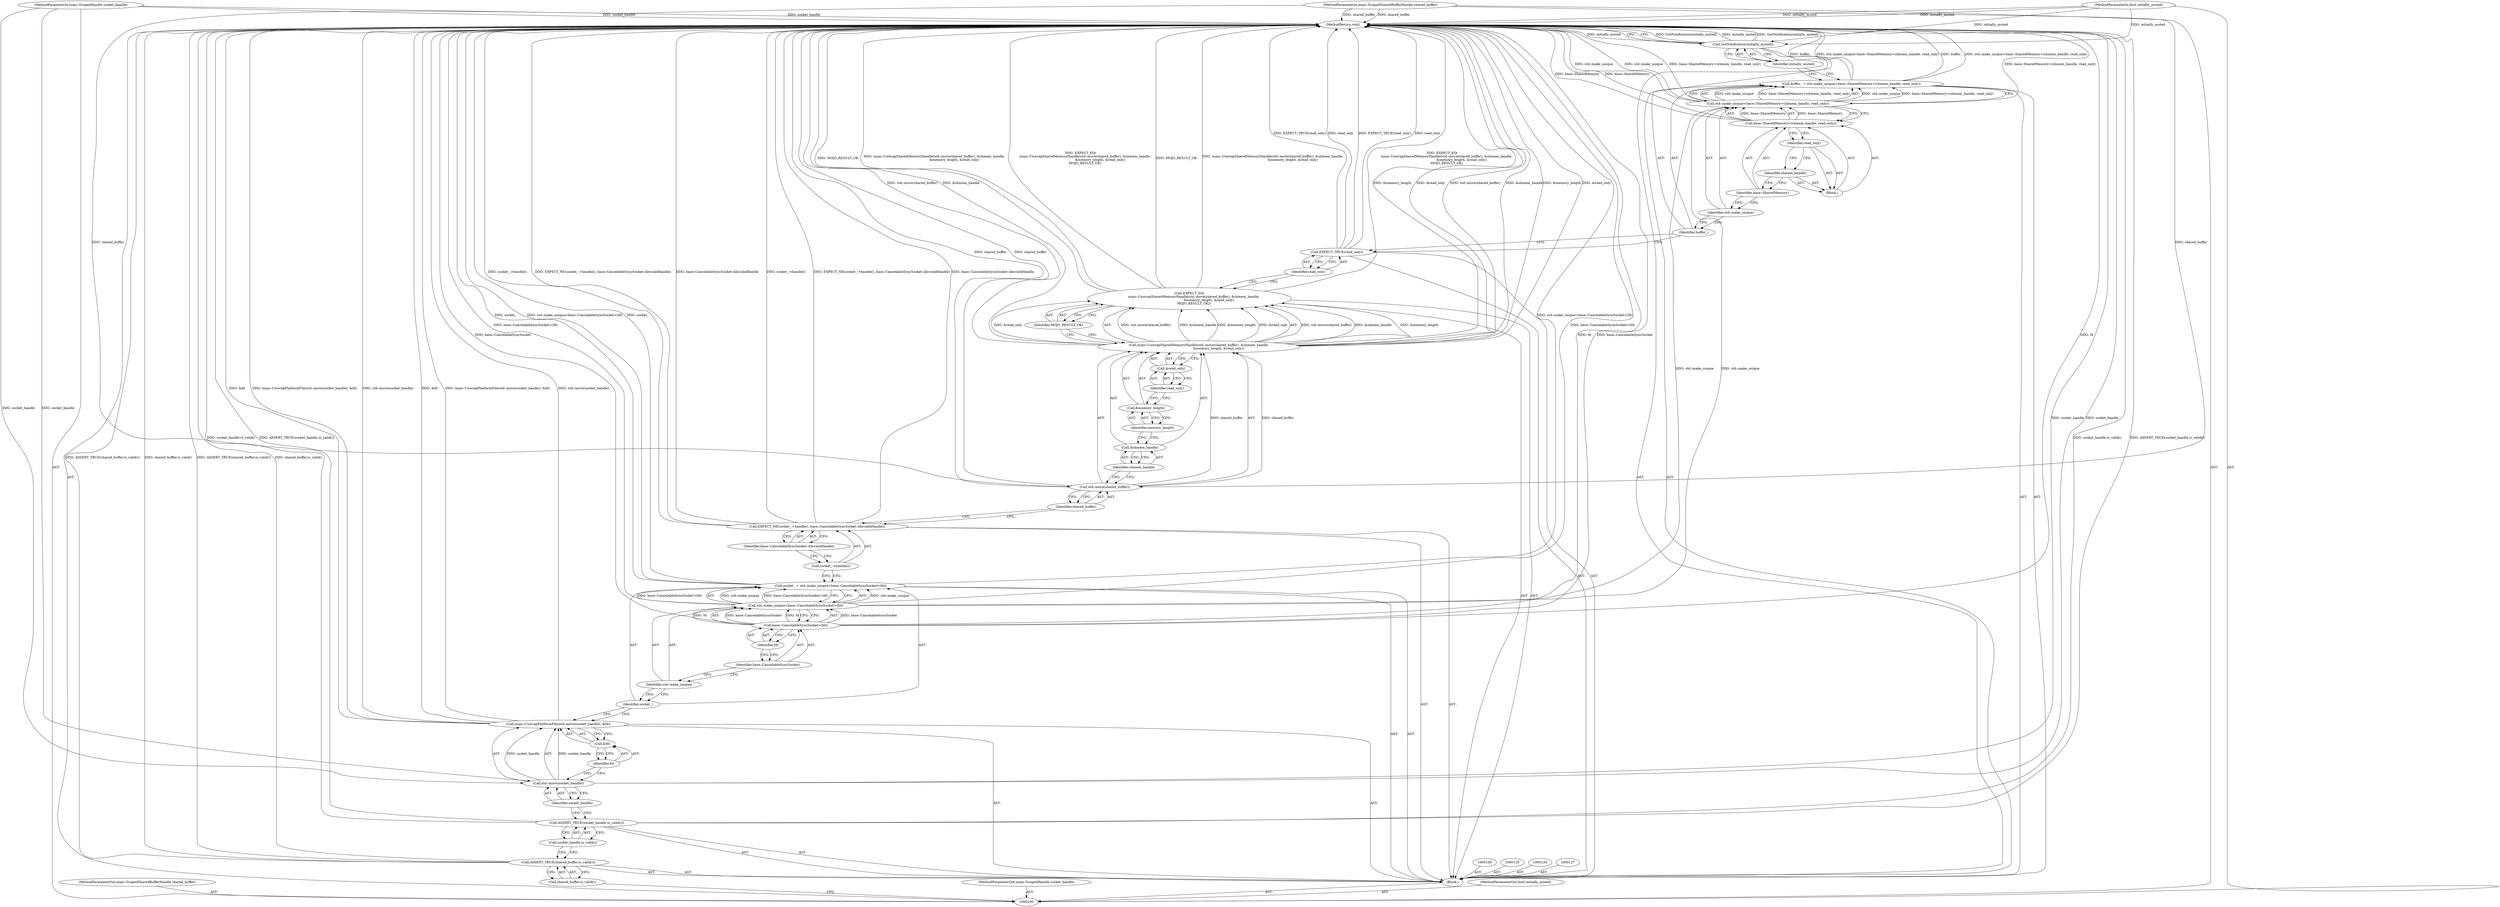digraph "1_Chrome_673ce95d481ea9368c4d4d43ac756ba1d6d9e608_27" {
"1000101" [label="(MethodParameterIn,mojo::ScopedSharedBufferHandle shared_buffer)"];
"1000228" [label="(MethodParameterOut,mojo::ScopedSharedBufferHandle shared_buffer)"];
"1000152" [label="(MethodReturn,void)"];
"1000123" [label="(Call,socket_->handle())"];
"1000124" [label="(Identifier,base::CancelableSyncSocket::kInvalidHandle)"];
"1000122" [label="(Call,EXPECT_NE(socket_->handle(), base::CancelableSyncSocket::kInvalidHandle))"];
"1000128" [label="(Call,EXPECT_EQ(\n         mojo::UnwrapSharedMemoryHandle(std::move(shared_buffer), &shmem_handle,\n                                       &memory_length, &read_only),\n         MOJO_RESULT_OK))"];
"1000130" [label="(Call,std::move(shared_buffer))"];
"1000131" [label="(Identifier,shared_buffer)"];
"1000132" [label="(Call,&shmem_handle)"];
"1000133" [label="(Identifier,shmem_handle)"];
"1000129" [label="(Call,mojo::UnwrapSharedMemoryHandle(std::move(shared_buffer), &shmem_handle,\n                                       &memory_length, &read_only))"];
"1000134" [label="(Call,&memory_length)"];
"1000135" [label="(Identifier,memory_length)"];
"1000136" [label="(Call,&read_only)"];
"1000137" [label="(Identifier,read_only)"];
"1000138" [label="(Identifier,MOJO_RESULT_OK)"];
"1000140" [label="(Identifier,read_only)"];
"1000139" [label="(Call,EXPECT_TRUE(read_only))"];
"1000102" [label="(MethodParameterIn,mojo::ScopedHandle socket_handle)"];
"1000229" [label="(MethodParameterOut,mojo::ScopedHandle socket_handle)"];
"1000143" [label="(Call,std::make_unique<base::SharedMemory>(shmem_handle, read_only))"];
"1000144" [label="(Identifier,std::make_unique)"];
"1000145" [label="(Call,base::SharedMemory>(shmem_handle, read_only))"];
"1000146" [label="(Identifier,base::SharedMemory)"];
"1000141" [label="(Call,buffer_ = std::make_unique<base::SharedMemory>(shmem_handle, read_only))"];
"1000142" [label="(Identifier,buffer_)"];
"1000147" [label="(Block,)"];
"1000148" [label="(Identifier,shmem_handle)"];
"1000149" [label="(Identifier,read_only)"];
"1000151" [label="(Identifier,initially_muted)"];
"1000150" [label="(Call,GotNotification(initially_muted))"];
"1000103" [label="(MethodParameterIn,bool initially_muted)"];
"1000230" [label="(MethodParameterOut,bool initially_muted)"];
"1000104" [label="(Block,)"];
"1000106" [label="(Call,shared_buffer.is_valid())"];
"1000105" [label="(Call,ASSERT_TRUE(shared_buffer.is_valid()))"];
"1000108" [label="(Call,socket_handle.is_valid())"];
"1000107" [label="(Call,ASSERT_TRUE(socket_handle.is_valid()))"];
"1000111" [label="(Call,std::move(socket_handle))"];
"1000112" [label="(Identifier,socket_handle)"];
"1000110" [label="(Call,mojo::UnwrapPlatformFile(std::move(socket_handle), &fd))"];
"1000113" [label="(Call,&fd)"];
"1000114" [label="(Identifier,fd)"];
"1000117" [label="(Call,std::make_unique<base::CancelableSyncSocket>(fd))"];
"1000118" [label="(Identifier,std::make_unique)"];
"1000119" [label="(Call,base::CancelableSyncSocket>(fd))"];
"1000120" [label="(Identifier,base::CancelableSyncSocket)"];
"1000115" [label="(Call,socket_ = std::make_unique<base::CancelableSyncSocket>(fd))"];
"1000116" [label="(Identifier,socket_)"];
"1000121" [label="(Identifier,fd)"];
"1000101" -> "1000100"  [label="AST: "];
"1000101" -> "1000152"  [label="DDG: shared_buffer"];
"1000101" -> "1000130"  [label="DDG: shared_buffer"];
"1000228" -> "1000100"  [label="AST: "];
"1000152" -> "1000100"  [label="AST: "];
"1000152" -> "1000150"  [label="CFG: "];
"1000115" -> "1000152"  [label="DDG: std::make_unique<base::CancelableSyncSocket>(fd)"];
"1000115" -> "1000152"  [label="DDG: socket_"];
"1000129" -> "1000152"  [label="DDG: std::move(shared_buffer)"];
"1000129" -> "1000152"  [label="DDG: &shmem_handle"];
"1000129" -> "1000152"  [label="DDG: &memory_length"];
"1000129" -> "1000152"  [label="DDG: &read_only"];
"1000141" -> "1000152"  [label="DDG: buffer_"];
"1000141" -> "1000152"  [label="DDG: std::make_unique<base::SharedMemory>(shmem_handle, read_only)"];
"1000107" -> "1000152"  [label="DDG: socket_handle.is_valid()"];
"1000107" -> "1000152"  [label="DDG: ASSERT_TRUE(socket_handle.is_valid())"];
"1000105" -> "1000152"  [label="DDG: ASSERT_TRUE(shared_buffer.is_valid())"];
"1000105" -> "1000152"  [label="DDG: shared_buffer.is_valid()"];
"1000139" -> "1000152"  [label="DDG: read_only"];
"1000139" -> "1000152"  [label="DDG: EXPECT_TRUE(read_only)"];
"1000150" -> "1000152"  [label="DDG: GotNotification(initially_muted)"];
"1000150" -> "1000152"  [label="DDG: initially_muted"];
"1000117" -> "1000152"  [label="DDG: base::CancelableSyncSocket>(fd)"];
"1000145" -> "1000152"  [label="DDG: base::SharedMemory"];
"1000122" -> "1000152"  [label="DDG: socket_->handle()"];
"1000122" -> "1000152"  [label="DDG: EXPECT_NE(socket_->handle(), base::CancelableSyncSocket::kInvalidHandle)"];
"1000122" -> "1000152"  [label="DDG: base::CancelableSyncSocket::kInvalidHandle"];
"1000128" -> "1000152"  [label="DDG: mojo::UnwrapSharedMemoryHandle(std::move(shared_buffer), &shmem_handle,\n                                       &memory_length, &read_only)"];
"1000128" -> "1000152"  [label="DDG: EXPECT_EQ(\n         mojo::UnwrapSharedMemoryHandle(std::move(shared_buffer), &shmem_handle,\n                                       &memory_length, &read_only),\n         MOJO_RESULT_OK)"];
"1000128" -> "1000152"  [label="DDG: MOJO_RESULT_OK"];
"1000103" -> "1000152"  [label="DDG: initially_muted"];
"1000143" -> "1000152"  [label="DDG: std::make_unique"];
"1000143" -> "1000152"  [label="DDG: base::SharedMemory>(shmem_handle, read_only)"];
"1000119" -> "1000152"  [label="DDG: fd"];
"1000119" -> "1000152"  [label="DDG: base::CancelableSyncSocket"];
"1000102" -> "1000152"  [label="DDG: socket_handle"];
"1000111" -> "1000152"  [label="DDG: socket_handle"];
"1000110" -> "1000152"  [label="DDG: &fd"];
"1000110" -> "1000152"  [label="DDG: mojo::UnwrapPlatformFile(std::move(socket_handle), &fd)"];
"1000110" -> "1000152"  [label="DDG: std::move(socket_handle)"];
"1000101" -> "1000152"  [label="DDG: shared_buffer"];
"1000130" -> "1000152"  [label="DDG: shared_buffer"];
"1000123" -> "1000122"  [label="AST: "];
"1000123" -> "1000115"  [label="CFG: "];
"1000124" -> "1000123"  [label="CFG: "];
"1000124" -> "1000122"  [label="AST: "];
"1000124" -> "1000123"  [label="CFG: "];
"1000122" -> "1000124"  [label="CFG: "];
"1000122" -> "1000104"  [label="AST: "];
"1000122" -> "1000124"  [label="CFG: "];
"1000123" -> "1000122"  [label="AST: "];
"1000124" -> "1000122"  [label="AST: "];
"1000131" -> "1000122"  [label="CFG: "];
"1000122" -> "1000152"  [label="DDG: socket_->handle()"];
"1000122" -> "1000152"  [label="DDG: EXPECT_NE(socket_->handle(), base::CancelableSyncSocket::kInvalidHandle)"];
"1000122" -> "1000152"  [label="DDG: base::CancelableSyncSocket::kInvalidHandle"];
"1000128" -> "1000104"  [label="AST: "];
"1000128" -> "1000138"  [label="CFG: "];
"1000129" -> "1000128"  [label="AST: "];
"1000138" -> "1000128"  [label="AST: "];
"1000140" -> "1000128"  [label="CFG: "];
"1000128" -> "1000152"  [label="DDG: mojo::UnwrapSharedMemoryHandle(std::move(shared_buffer), &shmem_handle,\n                                       &memory_length, &read_only)"];
"1000128" -> "1000152"  [label="DDG: EXPECT_EQ(\n         mojo::UnwrapSharedMemoryHandle(std::move(shared_buffer), &shmem_handle,\n                                       &memory_length, &read_only),\n         MOJO_RESULT_OK)"];
"1000128" -> "1000152"  [label="DDG: MOJO_RESULT_OK"];
"1000129" -> "1000128"  [label="DDG: std::move(shared_buffer)"];
"1000129" -> "1000128"  [label="DDG: &shmem_handle"];
"1000129" -> "1000128"  [label="DDG: &memory_length"];
"1000129" -> "1000128"  [label="DDG: &read_only"];
"1000130" -> "1000129"  [label="AST: "];
"1000130" -> "1000131"  [label="CFG: "];
"1000131" -> "1000130"  [label="AST: "];
"1000133" -> "1000130"  [label="CFG: "];
"1000130" -> "1000152"  [label="DDG: shared_buffer"];
"1000130" -> "1000129"  [label="DDG: shared_buffer"];
"1000101" -> "1000130"  [label="DDG: shared_buffer"];
"1000131" -> "1000130"  [label="AST: "];
"1000131" -> "1000122"  [label="CFG: "];
"1000130" -> "1000131"  [label="CFG: "];
"1000132" -> "1000129"  [label="AST: "];
"1000132" -> "1000133"  [label="CFG: "];
"1000133" -> "1000132"  [label="AST: "];
"1000135" -> "1000132"  [label="CFG: "];
"1000133" -> "1000132"  [label="AST: "];
"1000133" -> "1000130"  [label="CFG: "];
"1000132" -> "1000133"  [label="CFG: "];
"1000129" -> "1000128"  [label="AST: "];
"1000129" -> "1000136"  [label="CFG: "];
"1000130" -> "1000129"  [label="AST: "];
"1000132" -> "1000129"  [label="AST: "];
"1000134" -> "1000129"  [label="AST: "];
"1000136" -> "1000129"  [label="AST: "];
"1000138" -> "1000129"  [label="CFG: "];
"1000129" -> "1000152"  [label="DDG: std::move(shared_buffer)"];
"1000129" -> "1000152"  [label="DDG: &shmem_handle"];
"1000129" -> "1000152"  [label="DDG: &memory_length"];
"1000129" -> "1000152"  [label="DDG: &read_only"];
"1000129" -> "1000128"  [label="DDG: std::move(shared_buffer)"];
"1000129" -> "1000128"  [label="DDG: &shmem_handle"];
"1000129" -> "1000128"  [label="DDG: &memory_length"];
"1000129" -> "1000128"  [label="DDG: &read_only"];
"1000130" -> "1000129"  [label="DDG: shared_buffer"];
"1000134" -> "1000129"  [label="AST: "];
"1000134" -> "1000135"  [label="CFG: "];
"1000135" -> "1000134"  [label="AST: "];
"1000137" -> "1000134"  [label="CFG: "];
"1000135" -> "1000134"  [label="AST: "];
"1000135" -> "1000132"  [label="CFG: "];
"1000134" -> "1000135"  [label="CFG: "];
"1000136" -> "1000129"  [label="AST: "];
"1000136" -> "1000137"  [label="CFG: "];
"1000137" -> "1000136"  [label="AST: "];
"1000129" -> "1000136"  [label="CFG: "];
"1000137" -> "1000136"  [label="AST: "];
"1000137" -> "1000134"  [label="CFG: "];
"1000136" -> "1000137"  [label="CFG: "];
"1000138" -> "1000128"  [label="AST: "];
"1000138" -> "1000129"  [label="CFG: "];
"1000128" -> "1000138"  [label="CFG: "];
"1000140" -> "1000139"  [label="AST: "];
"1000140" -> "1000128"  [label="CFG: "];
"1000139" -> "1000140"  [label="CFG: "];
"1000139" -> "1000104"  [label="AST: "];
"1000139" -> "1000140"  [label="CFG: "];
"1000140" -> "1000139"  [label="AST: "];
"1000142" -> "1000139"  [label="CFG: "];
"1000139" -> "1000152"  [label="DDG: read_only"];
"1000139" -> "1000152"  [label="DDG: EXPECT_TRUE(read_only)"];
"1000102" -> "1000100"  [label="AST: "];
"1000102" -> "1000152"  [label="DDG: socket_handle"];
"1000102" -> "1000111"  [label="DDG: socket_handle"];
"1000229" -> "1000100"  [label="AST: "];
"1000143" -> "1000141"  [label="AST: "];
"1000143" -> "1000145"  [label="CFG: "];
"1000144" -> "1000143"  [label="AST: "];
"1000145" -> "1000143"  [label="AST: "];
"1000141" -> "1000143"  [label="CFG: "];
"1000143" -> "1000152"  [label="DDG: std::make_unique"];
"1000143" -> "1000152"  [label="DDG: base::SharedMemory>(shmem_handle, read_only)"];
"1000143" -> "1000141"  [label="DDG: std::make_unique"];
"1000143" -> "1000141"  [label="DDG: base::SharedMemory>(shmem_handle, read_only)"];
"1000117" -> "1000143"  [label="DDG: std::make_unique"];
"1000145" -> "1000143"  [label="DDG: base::SharedMemory"];
"1000144" -> "1000143"  [label="AST: "];
"1000144" -> "1000142"  [label="CFG: "];
"1000146" -> "1000144"  [label="CFG: "];
"1000145" -> "1000143"  [label="AST: "];
"1000145" -> "1000149"  [label="CFG: "];
"1000146" -> "1000145"  [label="AST: "];
"1000147" -> "1000145"  [label="AST: "];
"1000143" -> "1000145"  [label="CFG: "];
"1000145" -> "1000152"  [label="DDG: base::SharedMemory"];
"1000145" -> "1000143"  [label="DDG: base::SharedMemory"];
"1000146" -> "1000145"  [label="AST: "];
"1000146" -> "1000144"  [label="CFG: "];
"1000148" -> "1000146"  [label="CFG: "];
"1000141" -> "1000104"  [label="AST: "];
"1000141" -> "1000143"  [label="CFG: "];
"1000142" -> "1000141"  [label="AST: "];
"1000143" -> "1000141"  [label="AST: "];
"1000151" -> "1000141"  [label="CFG: "];
"1000141" -> "1000152"  [label="DDG: buffer_"];
"1000141" -> "1000152"  [label="DDG: std::make_unique<base::SharedMemory>(shmem_handle, read_only)"];
"1000143" -> "1000141"  [label="DDG: std::make_unique"];
"1000143" -> "1000141"  [label="DDG: base::SharedMemory>(shmem_handle, read_only)"];
"1000142" -> "1000141"  [label="AST: "];
"1000142" -> "1000139"  [label="CFG: "];
"1000144" -> "1000142"  [label="CFG: "];
"1000147" -> "1000145"  [label="AST: "];
"1000148" -> "1000147"  [label="AST: "];
"1000149" -> "1000147"  [label="AST: "];
"1000148" -> "1000147"  [label="AST: "];
"1000148" -> "1000146"  [label="CFG: "];
"1000149" -> "1000148"  [label="CFG: "];
"1000149" -> "1000147"  [label="AST: "];
"1000149" -> "1000148"  [label="CFG: "];
"1000145" -> "1000149"  [label="CFG: "];
"1000151" -> "1000150"  [label="AST: "];
"1000151" -> "1000141"  [label="CFG: "];
"1000150" -> "1000151"  [label="CFG: "];
"1000150" -> "1000104"  [label="AST: "];
"1000150" -> "1000151"  [label="CFG: "];
"1000151" -> "1000150"  [label="AST: "];
"1000152" -> "1000150"  [label="CFG: "];
"1000150" -> "1000152"  [label="DDG: GotNotification(initially_muted)"];
"1000150" -> "1000152"  [label="DDG: initially_muted"];
"1000103" -> "1000150"  [label="DDG: initially_muted"];
"1000103" -> "1000100"  [label="AST: "];
"1000103" -> "1000152"  [label="DDG: initially_muted"];
"1000103" -> "1000150"  [label="DDG: initially_muted"];
"1000230" -> "1000100"  [label="AST: "];
"1000104" -> "1000100"  [label="AST: "];
"1000105" -> "1000104"  [label="AST: "];
"1000107" -> "1000104"  [label="AST: "];
"1000109" -> "1000104"  [label="AST: "];
"1000110" -> "1000104"  [label="AST: "];
"1000115" -> "1000104"  [label="AST: "];
"1000122" -> "1000104"  [label="AST: "];
"1000125" -> "1000104"  [label="AST: "];
"1000126" -> "1000104"  [label="AST: "];
"1000127" -> "1000104"  [label="AST: "];
"1000128" -> "1000104"  [label="AST: "];
"1000139" -> "1000104"  [label="AST: "];
"1000141" -> "1000104"  [label="AST: "];
"1000150" -> "1000104"  [label="AST: "];
"1000106" -> "1000105"  [label="AST: "];
"1000106" -> "1000100"  [label="CFG: "];
"1000105" -> "1000106"  [label="CFG: "];
"1000105" -> "1000104"  [label="AST: "];
"1000105" -> "1000106"  [label="CFG: "];
"1000106" -> "1000105"  [label="AST: "];
"1000108" -> "1000105"  [label="CFG: "];
"1000105" -> "1000152"  [label="DDG: ASSERT_TRUE(shared_buffer.is_valid())"];
"1000105" -> "1000152"  [label="DDG: shared_buffer.is_valid()"];
"1000108" -> "1000107"  [label="AST: "];
"1000108" -> "1000105"  [label="CFG: "];
"1000107" -> "1000108"  [label="CFG: "];
"1000107" -> "1000104"  [label="AST: "];
"1000107" -> "1000108"  [label="CFG: "];
"1000108" -> "1000107"  [label="AST: "];
"1000112" -> "1000107"  [label="CFG: "];
"1000107" -> "1000152"  [label="DDG: socket_handle.is_valid()"];
"1000107" -> "1000152"  [label="DDG: ASSERT_TRUE(socket_handle.is_valid())"];
"1000111" -> "1000110"  [label="AST: "];
"1000111" -> "1000112"  [label="CFG: "];
"1000112" -> "1000111"  [label="AST: "];
"1000114" -> "1000111"  [label="CFG: "];
"1000111" -> "1000152"  [label="DDG: socket_handle"];
"1000111" -> "1000110"  [label="DDG: socket_handle"];
"1000102" -> "1000111"  [label="DDG: socket_handle"];
"1000112" -> "1000111"  [label="AST: "];
"1000112" -> "1000107"  [label="CFG: "];
"1000111" -> "1000112"  [label="CFG: "];
"1000110" -> "1000104"  [label="AST: "];
"1000110" -> "1000113"  [label="CFG: "];
"1000111" -> "1000110"  [label="AST: "];
"1000113" -> "1000110"  [label="AST: "];
"1000116" -> "1000110"  [label="CFG: "];
"1000110" -> "1000152"  [label="DDG: &fd"];
"1000110" -> "1000152"  [label="DDG: mojo::UnwrapPlatformFile(std::move(socket_handle), &fd)"];
"1000110" -> "1000152"  [label="DDG: std::move(socket_handle)"];
"1000111" -> "1000110"  [label="DDG: socket_handle"];
"1000113" -> "1000110"  [label="AST: "];
"1000113" -> "1000114"  [label="CFG: "];
"1000114" -> "1000113"  [label="AST: "];
"1000110" -> "1000113"  [label="CFG: "];
"1000114" -> "1000113"  [label="AST: "];
"1000114" -> "1000111"  [label="CFG: "];
"1000113" -> "1000114"  [label="CFG: "];
"1000117" -> "1000115"  [label="AST: "];
"1000117" -> "1000119"  [label="CFG: "];
"1000118" -> "1000117"  [label="AST: "];
"1000119" -> "1000117"  [label="AST: "];
"1000115" -> "1000117"  [label="CFG: "];
"1000117" -> "1000152"  [label="DDG: base::CancelableSyncSocket>(fd)"];
"1000117" -> "1000115"  [label="DDG: std::make_unique"];
"1000117" -> "1000115"  [label="DDG: base::CancelableSyncSocket>(fd)"];
"1000119" -> "1000117"  [label="DDG: base::CancelableSyncSocket"];
"1000119" -> "1000117"  [label="DDG: fd"];
"1000117" -> "1000143"  [label="DDG: std::make_unique"];
"1000118" -> "1000117"  [label="AST: "];
"1000118" -> "1000116"  [label="CFG: "];
"1000120" -> "1000118"  [label="CFG: "];
"1000119" -> "1000117"  [label="AST: "];
"1000119" -> "1000121"  [label="CFG: "];
"1000120" -> "1000119"  [label="AST: "];
"1000121" -> "1000119"  [label="AST: "];
"1000117" -> "1000119"  [label="CFG: "];
"1000119" -> "1000152"  [label="DDG: fd"];
"1000119" -> "1000152"  [label="DDG: base::CancelableSyncSocket"];
"1000119" -> "1000117"  [label="DDG: base::CancelableSyncSocket"];
"1000119" -> "1000117"  [label="DDG: fd"];
"1000120" -> "1000119"  [label="AST: "];
"1000120" -> "1000118"  [label="CFG: "];
"1000121" -> "1000120"  [label="CFG: "];
"1000115" -> "1000104"  [label="AST: "];
"1000115" -> "1000117"  [label="CFG: "];
"1000116" -> "1000115"  [label="AST: "];
"1000117" -> "1000115"  [label="AST: "];
"1000123" -> "1000115"  [label="CFG: "];
"1000115" -> "1000152"  [label="DDG: std::make_unique<base::CancelableSyncSocket>(fd)"];
"1000115" -> "1000152"  [label="DDG: socket_"];
"1000117" -> "1000115"  [label="DDG: std::make_unique"];
"1000117" -> "1000115"  [label="DDG: base::CancelableSyncSocket>(fd)"];
"1000116" -> "1000115"  [label="AST: "];
"1000116" -> "1000110"  [label="CFG: "];
"1000118" -> "1000116"  [label="CFG: "];
"1000121" -> "1000119"  [label="AST: "];
"1000121" -> "1000120"  [label="CFG: "];
"1000119" -> "1000121"  [label="CFG: "];
}

